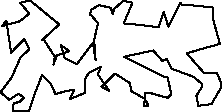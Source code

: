 unitsize(0.001cm);
// 23575.5
draw((2995,264)--(3062,329));
draw((3062,329)--(2993,624));
draw((2993,624)--(2944,632));
draw((2944,632)--(2223,990));
draw((2223,990)--(2740,1101));
draw((2740,1101)--(2901,920));
draw((2901,920)--(2982,949));
draw((2982,949)--(3023,871));
draw((3023,871)--(3060,781));
draw((3060,781)--(3452,637));
draw((3452,637)--(3599,514));
draw((3599,514)--(3600,459));
draw((3600,459)--(3503,301));
draw((3503,301)--(3538,125));
draw((3538,125)--(3766,154));
draw((3766,154)--(3946,459));
draw((3946,459)--(3935,540));
draw((3935,540)--(3868,697));
draw((3868,697)--(3642,699));
draw((3642,699)--(3332,1049));
draw((3332,1049)--(3535,1112));
draw((3535,1112)--(3918,1217));
draw((3918,1217)--(3805,1619));
draw((3805,1619)--(3786,1862));
draw((3786,1862)--(3373,1902));
draw((3373,1902)--(3248,1906));
draw((3248,1906)--(3220,1945));
draw((3220,1945)--(3007,1524));
draw((3007,1524)--(2927,1777));
draw((2927,1777)--(2834,1512));
draw((2834,1512)--(2356,1568));
draw((2356,1568)--(2221,1578));
draw((2221,1578)--(2374,1944));
draw((2374,1944)--(2214,1977));
draw((2214,1977)--(2050,1833));
draw((2050,1833)--(2028,1736));
draw((2028,1736)--(1994,1852));
draw((1994,1852)--(1787,1902));
draw((1787,1902)--(1646,1817));
draw((1646,1817)--(1623,1723));
draw((1623,1723)--(1632,1742));
draw((1632,1742)--(1768,1578));
draw((1768,1578)--(1699,1294));
draw((1699,1294)--(1725,927));
draw((1725,927)--(1677,1238));
draw((1677,1238)--(1393,859));
draw((1393,859)--(1179,969));
draw((1179,969)--(1109,1196));
draw((1109,1196)--(1264,1090));
draw((1264,1090)--(1009,1001));
draw((1009,1001)--(997,942));
draw((997,942)--(981,848));
draw((981,848)--(1021,962));
draw((1021,962)--(811,1295));
draw((811,1295)--(778,1282));
draw((778,1282)--(1082,1561));
draw((1082,1561)--(571,1982));
draw((571,1982)--(394,1944));
draw((394,1944)--(555,1753));
draw((555,1753)--(386,1616));
draw((386,1616)--(80,1533));
draw((80,1533)--(149,1629));
draw((149,1629)--(235,1059));
draw((235,1059)--(241,1069));
draw((241,1069)--(464,1302));
draw((464,1302)--(555,1121));
draw((555,1121)--(401,980));
draw((401,980)--(240,619));
draw((240,619)--(47,363));
draw((47,363)--(202,233));
draw((202,233)--(366,339));
draw((366,339)--(460,267));
draw((460,267)--(387,199));
draw((387,199)--(278,165));
draw((278,165)--(264,36));
draw((264,36)--(547,25));
draw((547,25)--(634,294));
draw((634,294)--(781,670));
draw((781,670)--(931,512));
draw((931,512)--(1017,333));
draw((1017,333)--(1203,385));
draw((1203,385)--(1346,408));
draw((1346,408)--(1272,246));
draw((1272,246)--(1541,354));
draw((1541,354)--(1529,581));
draw((1529,581)--(1604,706));
draw((1604,706)--(1819,814));
draw((1819,814)--(1766,692));
draw((1766,692)--(1766,678));
draw((1766,678)--(1962,389));
draw((1962,389)--(1828,456));
draw((1828,456)--(2067,694));
draw((2067,694)--(2334,523));
draw((2334,523)--(2347,388));
draw((2347,388)--(2592,248));
draw((2592,248)--(2656,128));
draw((2656,128)--(2581,121));
draw((2581,121)--(2597,349));
draw((2597,349)--(2658,360));
draw((2658,360)--(2995,264));

